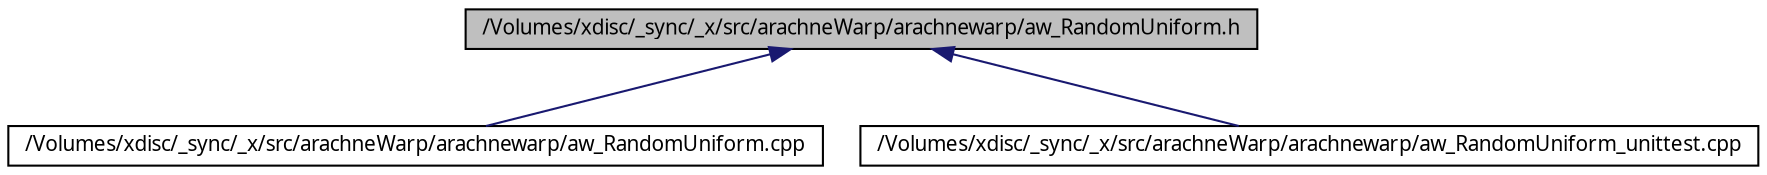 digraph G
{
  edge [fontname="FreeSans.ttf",fontsize="10",labelfontname="FreeSans.ttf",labelfontsize="10"];
  node [fontname="FreeSans.ttf",fontsize="10",shape=record];
  Node1 [label="/Volumes/xdisc/_sync/_x/src/arachneWarp/arachnewarp/aw_RandomUniform.h",height=0.2,width=0.4,color="black", fillcolor="grey75", style="filled" fontcolor="black"];
  Node1 -> Node2 [dir=back,color="midnightblue",fontsize="10",style="solid",fontname="FreeSans.ttf"];
  Node2 [label="/Volumes/xdisc/_sync/_x/src/arachneWarp/arachnewarp/aw_RandomUniform.cpp",height=0.2,width=0.4,color="black", fillcolor="white", style="filled",URL="$aw___random_uniform_8cpp.html",tooltip="Random Uniform Generator."];
  Node1 -> Node3 [dir=back,color="midnightblue",fontsize="10",style="solid",fontname="FreeSans.ttf"];
  Node3 [label="/Volumes/xdisc/_sync/_x/src/arachneWarp/arachnewarp/aw_RandomUniform_unittest.cpp",height=0.2,width=0.4,color="black", fillcolor="white", style="filled",URL="$aw___random_uniform__unittest_8cpp.html",tooltip="Tests for aw_RandomUniform.cpp."];
}
